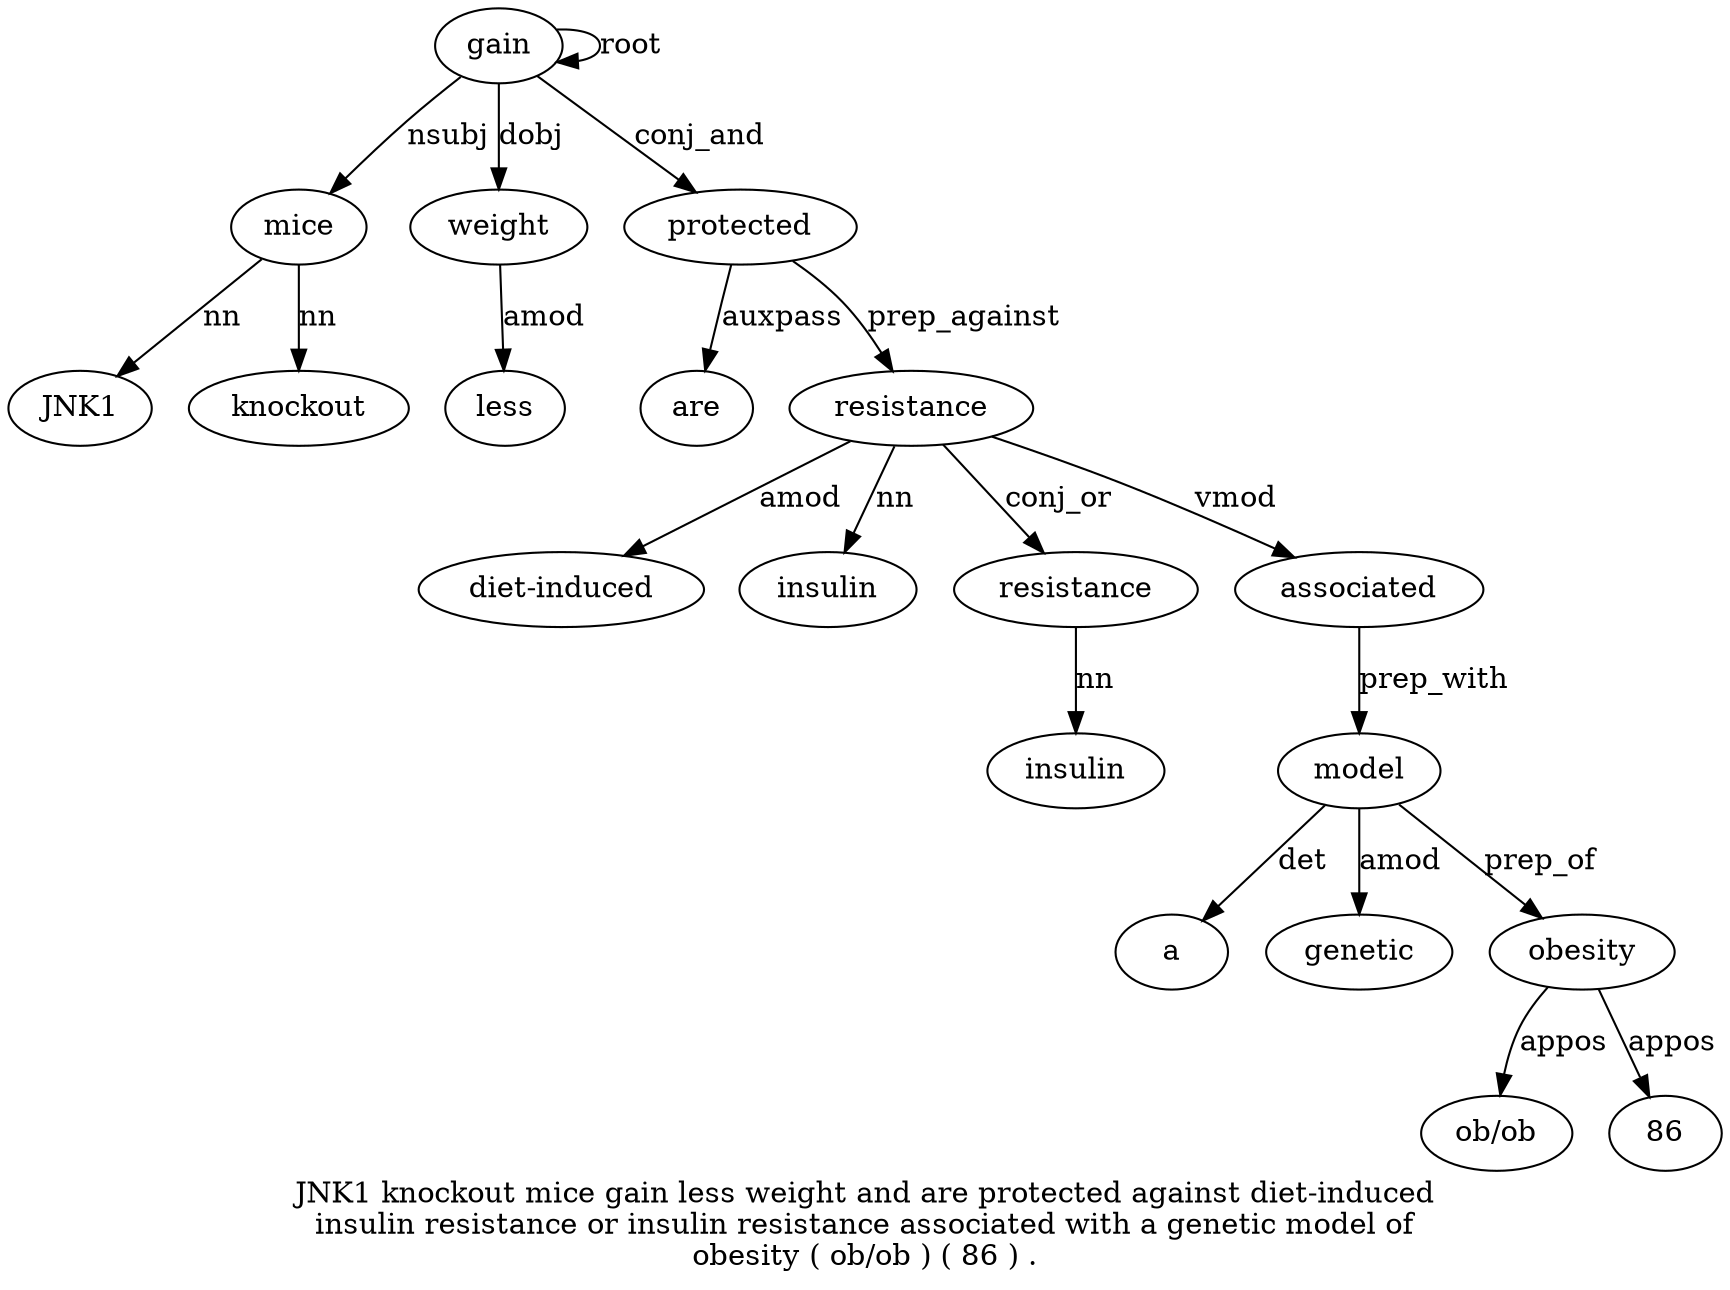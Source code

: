 digraph "JNK1 knockout mice gain less weight and are protected against diet-induced insulin resistance or insulin resistance associated with a genetic model of obesity ( ob/ob ) ( 86 ) ." {
label="JNK1 knockout mice gain less weight and are protected against diet-induced
insulin resistance or insulin resistance associated with a genetic model of
obesity ( ob/ob ) ( 86 ) .";
mice3 [style=filled, fillcolor=white, label=mice];
JNK1 [style=filled, fillcolor=white, label=JNK1];
mice3 -> JNK1  [label=nn];
knockout2 [style=filled, fillcolor=white, label=knockout];
mice3 -> knockout2  [label=nn];
gain4 [style=filled, fillcolor=white, label=gain];
gain4 -> mice3  [label=nsubj];
gain4 -> gain4  [label=root];
weight6 [style=filled, fillcolor=white, label=weight];
less5 [style=filled, fillcolor=white, label=less];
weight6 -> less5  [label=amod];
gain4 -> weight6  [label=dobj];
protected9 [style=filled, fillcolor=white, label=protected];
are8 [style=filled, fillcolor=white, label=are];
protected9 -> are8  [label=auxpass];
gain4 -> protected9  [label=conj_and];
resistance13 [style=filled, fillcolor=white, label=resistance];
"diet-induced11" [style=filled, fillcolor=white, label="diet-induced"];
resistance13 -> "diet-induced11"  [label=amod];
insulin12 [style=filled, fillcolor=white, label=insulin];
resistance13 -> insulin12  [label=nn];
protected9 -> resistance13  [label=prep_against];
resistance16 [style=filled, fillcolor=white, label=resistance];
insulin15 [style=filled, fillcolor=white, label=insulin];
resistance16 -> insulin15  [label=nn];
resistance13 -> resistance16  [label=conj_or];
associated17 [style=filled, fillcolor=white, label=associated];
resistance13 -> associated17  [label=vmod];
model21 [style=filled, fillcolor=white, label=model];
a19 [style=filled, fillcolor=white, label=a];
model21 -> a19  [label=det];
genetic20 [style=filled, fillcolor=white, label=genetic];
model21 -> genetic20  [label=amod];
associated17 -> model21  [label=prep_with];
obesity23 [style=filled, fillcolor=white, label=obesity];
model21 -> obesity23  [label=prep_of];
"ob/ob25" [style=filled, fillcolor=white, label="ob/ob"];
obesity23 -> "ob/ob25"  [label=appos];
862 [style=filled, fillcolor=white, label=86];
obesity23 -> 862  [label=appos];
}
